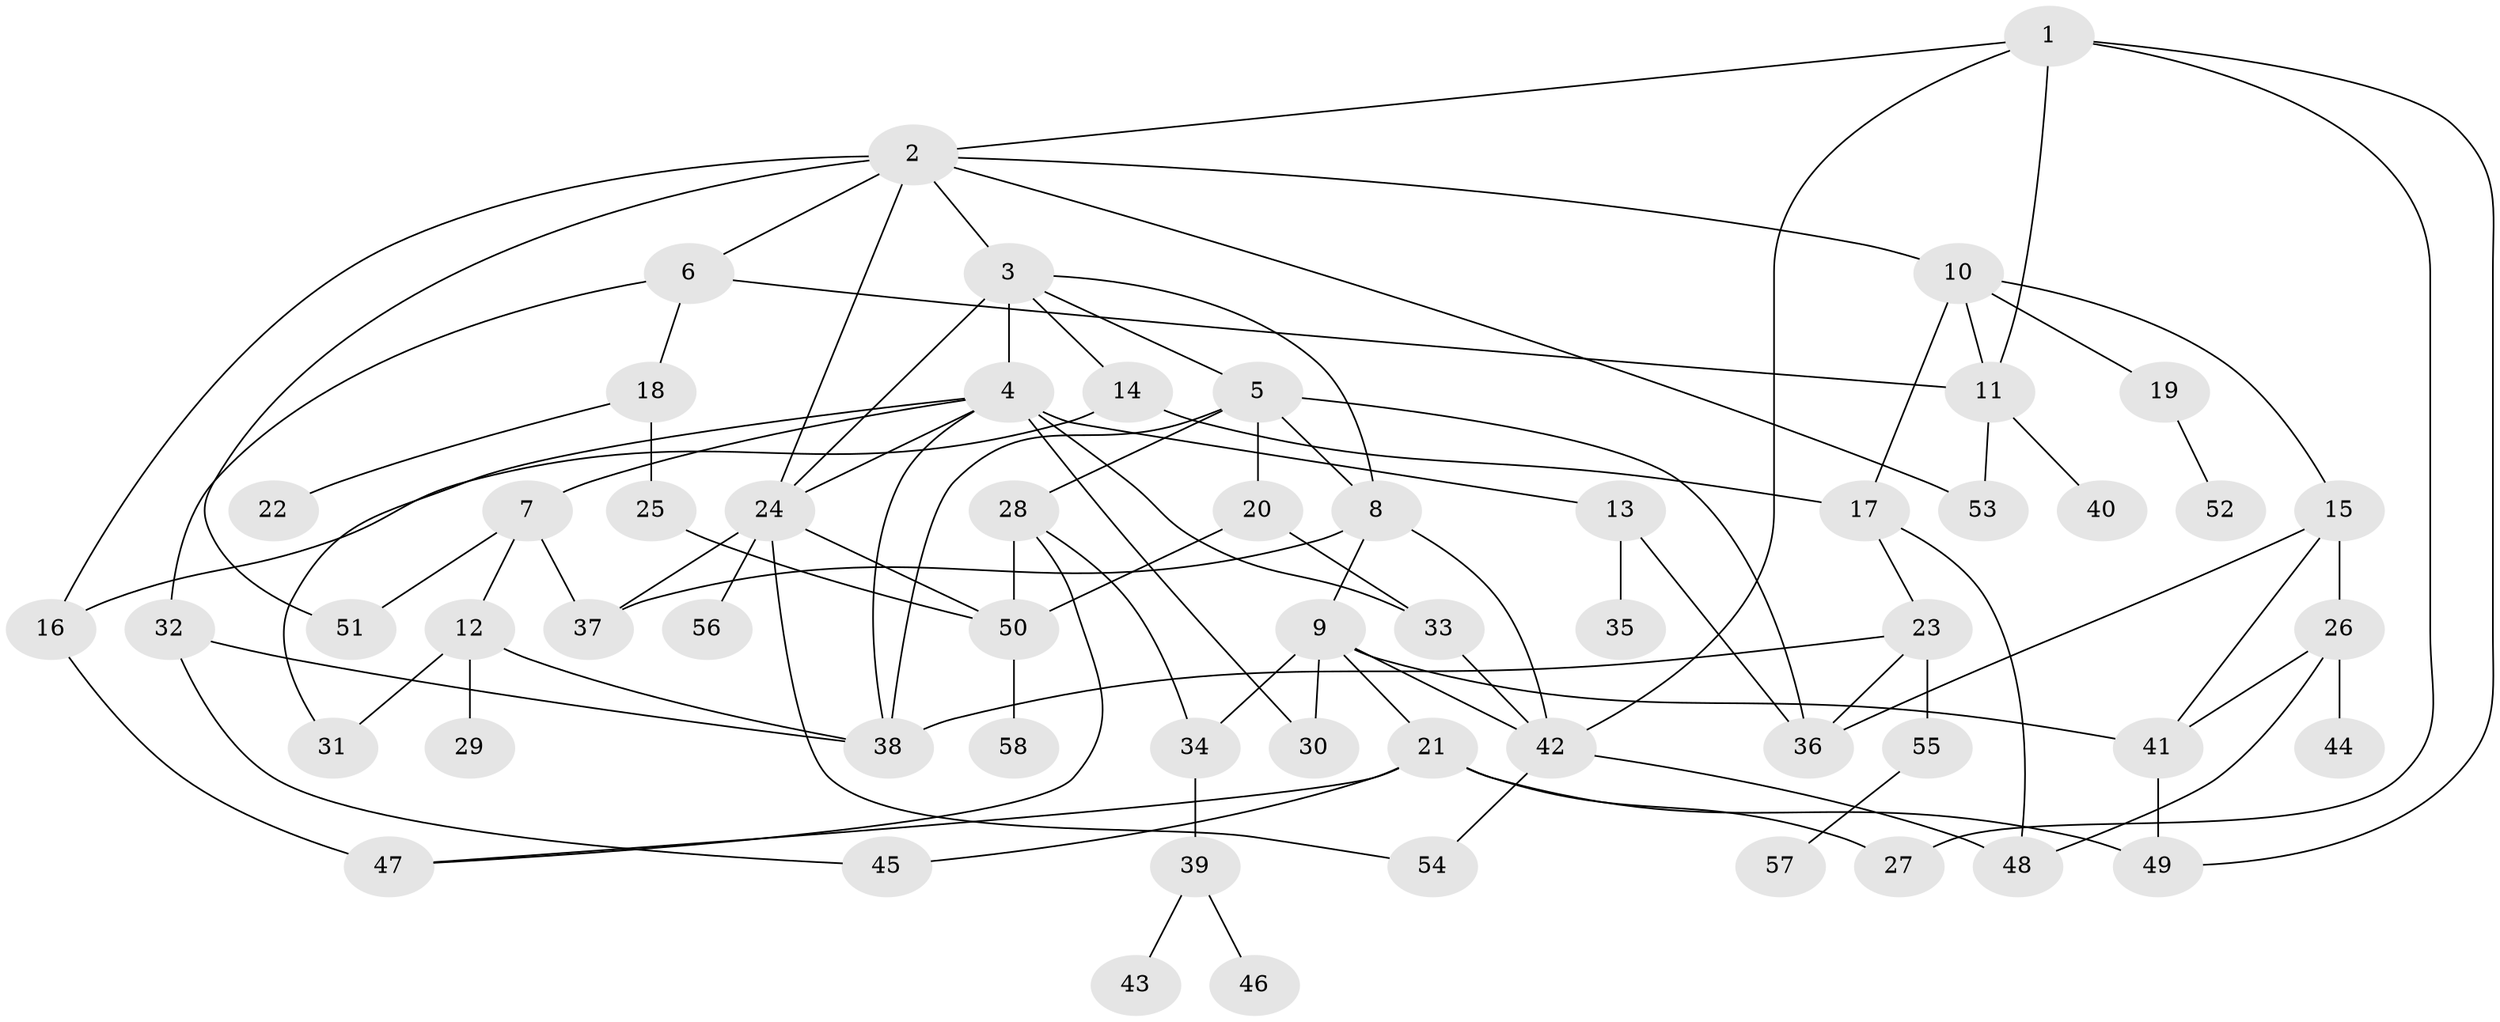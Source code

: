 // original degree distribution, {3: 0.1896551724137931, 9: 0.008620689655172414, 10: 0.008620689655172414, 2: 0.2413793103448276, 8: 0.017241379310344827, 5: 0.08620689655172414, 4: 0.12931034482758622, 6: 0.017241379310344827, 1: 0.3017241379310345}
// Generated by graph-tools (version 1.1) at 2025/34/03/09/25 02:34:29]
// undirected, 58 vertices, 96 edges
graph export_dot {
graph [start="1"]
  node [color=gray90,style=filled];
  1;
  2;
  3;
  4;
  5;
  6;
  7;
  8;
  9;
  10;
  11;
  12;
  13;
  14;
  15;
  16;
  17;
  18;
  19;
  20;
  21;
  22;
  23;
  24;
  25;
  26;
  27;
  28;
  29;
  30;
  31;
  32;
  33;
  34;
  35;
  36;
  37;
  38;
  39;
  40;
  41;
  42;
  43;
  44;
  45;
  46;
  47;
  48;
  49;
  50;
  51;
  52;
  53;
  54;
  55;
  56;
  57;
  58;
  1 -- 2 [weight=1.0];
  1 -- 11 [weight=1.0];
  1 -- 27 [weight=1.0];
  1 -- 42 [weight=1.0];
  1 -- 49 [weight=1.0];
  2 -- 3 [weight=1.0];
  2 -- 6 [weight=1.0];
  2 -- 10 [weight=1.0];
  2 -- 16 [weight=1.0];
  2 -- 24 [weight=1.0];
  2 -- 51 [weight=1.0];
  2 -- 53 [weight=1.0];
  3 -- 4 [weight=4.0];
  3 -- 5 [weight=1.0];
  3 -- 8 [weight=2.0];
  3 -- 14 [weight=1.0];
  3 -- 24 [weight=1.0];
  4 -- 7 [weight=1.0];
  4 -- 13 [weight=1.0];
  4 -- 24 [weight=1.0];
  4 -- 30 [weight=1.0];
  4 -- 31 [weight=1.0];
  4 -- 33 [weight=1.0];
  4 -- 38 [weight=1.0];
  5 -- 8 [weight=1.0];
  5 -- 20 [weight=2.0];
  5 -- 28 [weight=1.0];
  5 -- 36 [weight=1.0];
  5 -- 38 [weight=1.0];
  6 -- 11 [weight=1.0];
  6 -- 18 [weight=1.0];
  6 -- 32 [weight=1.0];
  7 -- 12 [weight=1.0];
  7 -- 37 [weight=1.0];
  7 -- 51 [weight=1.0];
  8 -- 9 [weight=2.0];
  8 -- 37 [weight=1.0];
  8 -- 42 [weight=1.0];
  9 -- 21 [weight=1.0];
  9 -- 30 [weight=1.0];
  9 -- 34 [weight=1.0];
  9 -- 41 [weight=1.0];
  9 -- 42 [weight=1.0];
  10 -- 11 [weight=1.0];
  10 -- 15 [weight=1.0];
  10 -- 17 [weight=1.0];
  10 -- 19 [weight=1.0];
  11 -- 40 [weight=1.0];
  11 -- 53 [weight=1.0];
  12 -- 29 [weight=1.0];
  12 -- 31 [weight=1.0];
  12 -- 38 [weight=1.0];
  13 -- 35 [weight=1.0];
  13 -- 36 [weight=1.0];
  14 -- 16 [weight=1.0];
  14 -- 17 [weight=1.0];
  15 -- 26 [weight=2.0];
  15 -- 36 [weight=1.0];
  15 -- 41 [weight=1.0];
  16 -- 47 [weight=2.0];
  17 -- 23 [weight=1.0];
  17 -- 48 [weight=2.0];
  18 -- 22 [weight=1.0];
  18 -- 25 [weight=1.0];
  19 -- 52 [weight=1.0];
  20 -- 33 [weight=1.0];
  20 -- 50 [weight=1.0];
  21 -- 27 [weight=1.0];
  21 -- 45 [weight=1.0];
  21 -- 47 [weight=1.0];
  21 -- 49 [weight=1.0];
  23 -- 36 [weight=1.0];
  23 -- 38 [weight=1.0];
  23 -- 55 [weight=1.0];
  24 -- 37 [weight=1.0];
  24 -- 50 [weight=1.0];
  24 -- 54 [weight=1.0];
  24 -- 56 [weight=1.0];
  25 -- 50 [weight=1.0];
  26 -- 41 [weight=1.0];
  26 -- 44 [weight=1.0];
  26 -- 48 [weight=1.0];
  28 -- 34 [weight=1.0];
  28 -- 47 [weight=1.0];
  28 -- 50 [weight=1.0];
  32 -- 38 [weight=1.0];
  32 -- 45 [weight=1.0];
  33 -- 42 [weight=1.0];
  34 -- 39 [weight=1.0];
  39 -- 43 [weight=1.0];
  39 -- 46 [weight=1.0];
  41 -- 49 [weight=1.0];
  42 -- 48 [weight=1.0];
  42 -- 54 [weight=1.0];
  50 -- 58 [weight=1.0];
  55 -- 57 [weight=1.0];
}

